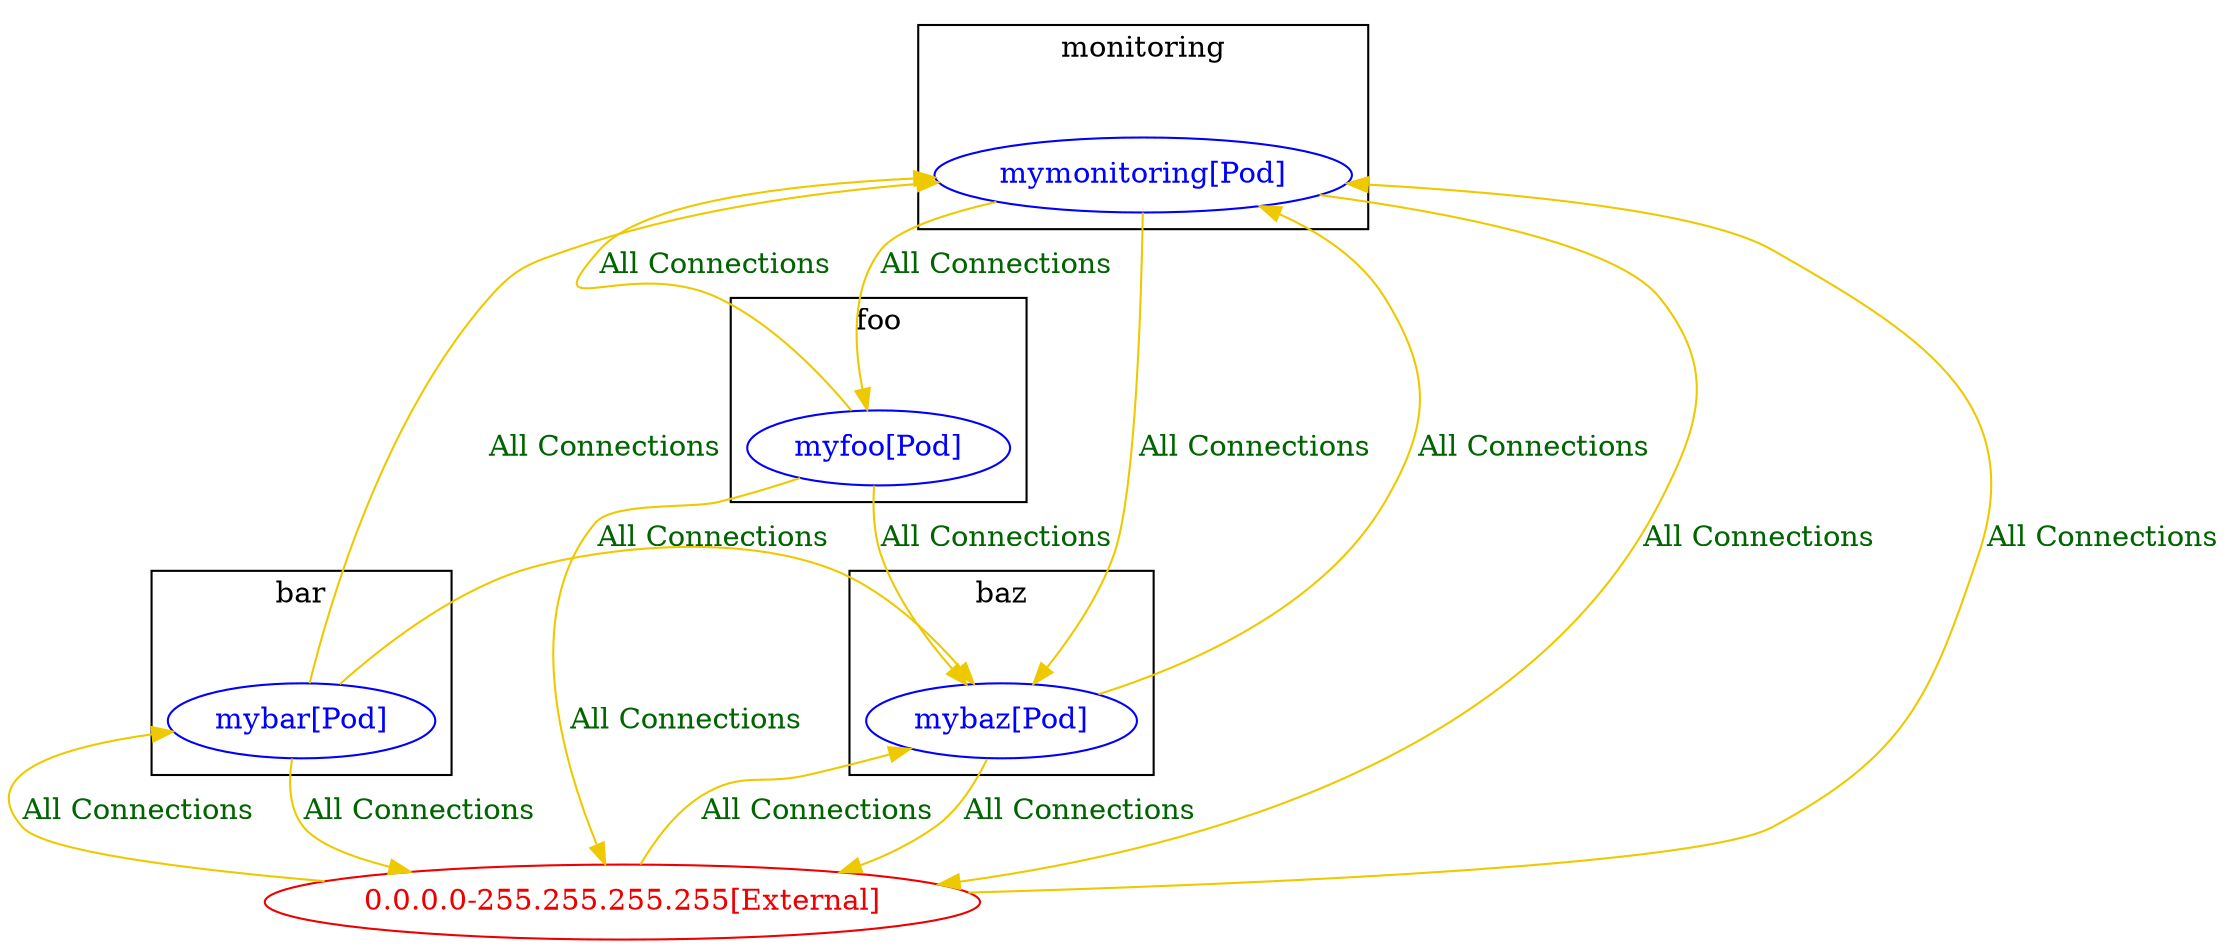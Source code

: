 digraph {
	subgraph "cluster_bar" {
		color="black"
		fontcolor="black"
		"bar/mybar[Pod]" [label="mybar[Pod]" color="blue" fontcolor="blue"]
		label="bar"
	}
	subgraph "cluster_baz" {
		color="black"
		fontcolor="black"
		"baz/mybaz[Pod]" [label="mybaz[Pod]" color="blue" fontcolor="blue"]
		label="baz"
	}
	subgraph "cluster_foo" {
		color="black"
		fontcolor="black"
		"foo/myfoo[Pod]" [label="myfoo[Pod]" color="blue" fontcolor="blue"]
		label="foo"
	}
	subgraph "cluster_monitoring" {
		color="black"
		fontcolor="black"
		"monitoring/mymonitoring[Pod]" [label="mymonitoring[Pod]" color="blue" fontcolor="blue"]
		label="monitoring"
	}
	"0.0.0.0-255.255.255.255[External]" [label="0.0.0.0-255.255.255.255[External]" color="red2" fontcolor="red2"]
	"0.0.0.0-255.255.255.255[External]" -> "bar/mybar[Pod]" [label="All Connections" color="gold2" fontcolor="darkgreen" weight=0.5]
	"0.0.0.0-255.255.255.255[External]" -> "baz/mybaz[Pod]" [label="All Connections" color="gold2" fontcolor="darkgreen" weight=0.5]
	"0.0.0.0-255.255.255.255[External]" -> "monitoring/mymonitoring[Pod]" [label="All Connections" color="gold2" fontcolor="darkgreen" weight=0.5]
	"bar/mybar[Pod]" -> "0.0.0.0-255.255.255.255[External]" [label="All Connections" color="gold2" fontcolor="darkgreen" weight=1]
	"bar/mybar[Pod]" -> "baz/mybaz[Pod]" [label="All Connections" color="gold2" fontcolor="darkgreen" weight=0.5]
	"bar/mybar[Pod]" -> "monitoring/mymonitoring[Pod]" [label="All Connections" color="gold2" fontcolor="darkgreen" weight=0.5]
	"baz/mybaz[Pod]" -> "0.0.0.0-255.255.255.255[External]" [label="All Connections" color="gold2" fontcolor="darkgreen" weight=1]
	"baz/mybaz[Pod]" -> "monitoring/mymonitoring[Pod]" [label="All Connections" color="gold2" fontcolor="darkgreen" weight=0.5]
	"foo/myfoo[Pod]" -> "0.0.0.0-255.255.255.255[External]" [label="All Connections" color="gold2" fontcolor="darkgreen" weight=1]
	"foo/myfoo[Pod]" -> "baz/mybaz[Pod]" [label="All Connections" color="gold2" fontcolor="darkgreen" weight=1]
	"foo/myfoo[Pod]" -> "monitoring/mymonitoring[Pod]" [label="All Connections" color="gold2" fontcolor="darkgreen" weight=0.5]
	"monitoring/mymonitoring[Pod]" -> "0.0.0.0-255.255.255.255[External]" [label="All Connections" color="gold2" fontcolor="darkgreen" weight=1]
	"monitoring/mymonitoring[Pod]" -> "baz/mybaz[Pod]" [label="All Connections" color="gold2" fontcolor="darkgreen" weight=1]
	"monitoring/mymonitoring[Pod]" -> "foo/myfoo[Pod]" [label="All Connections" color="gold2" fontcolor="darkgreen" weight=1]
}